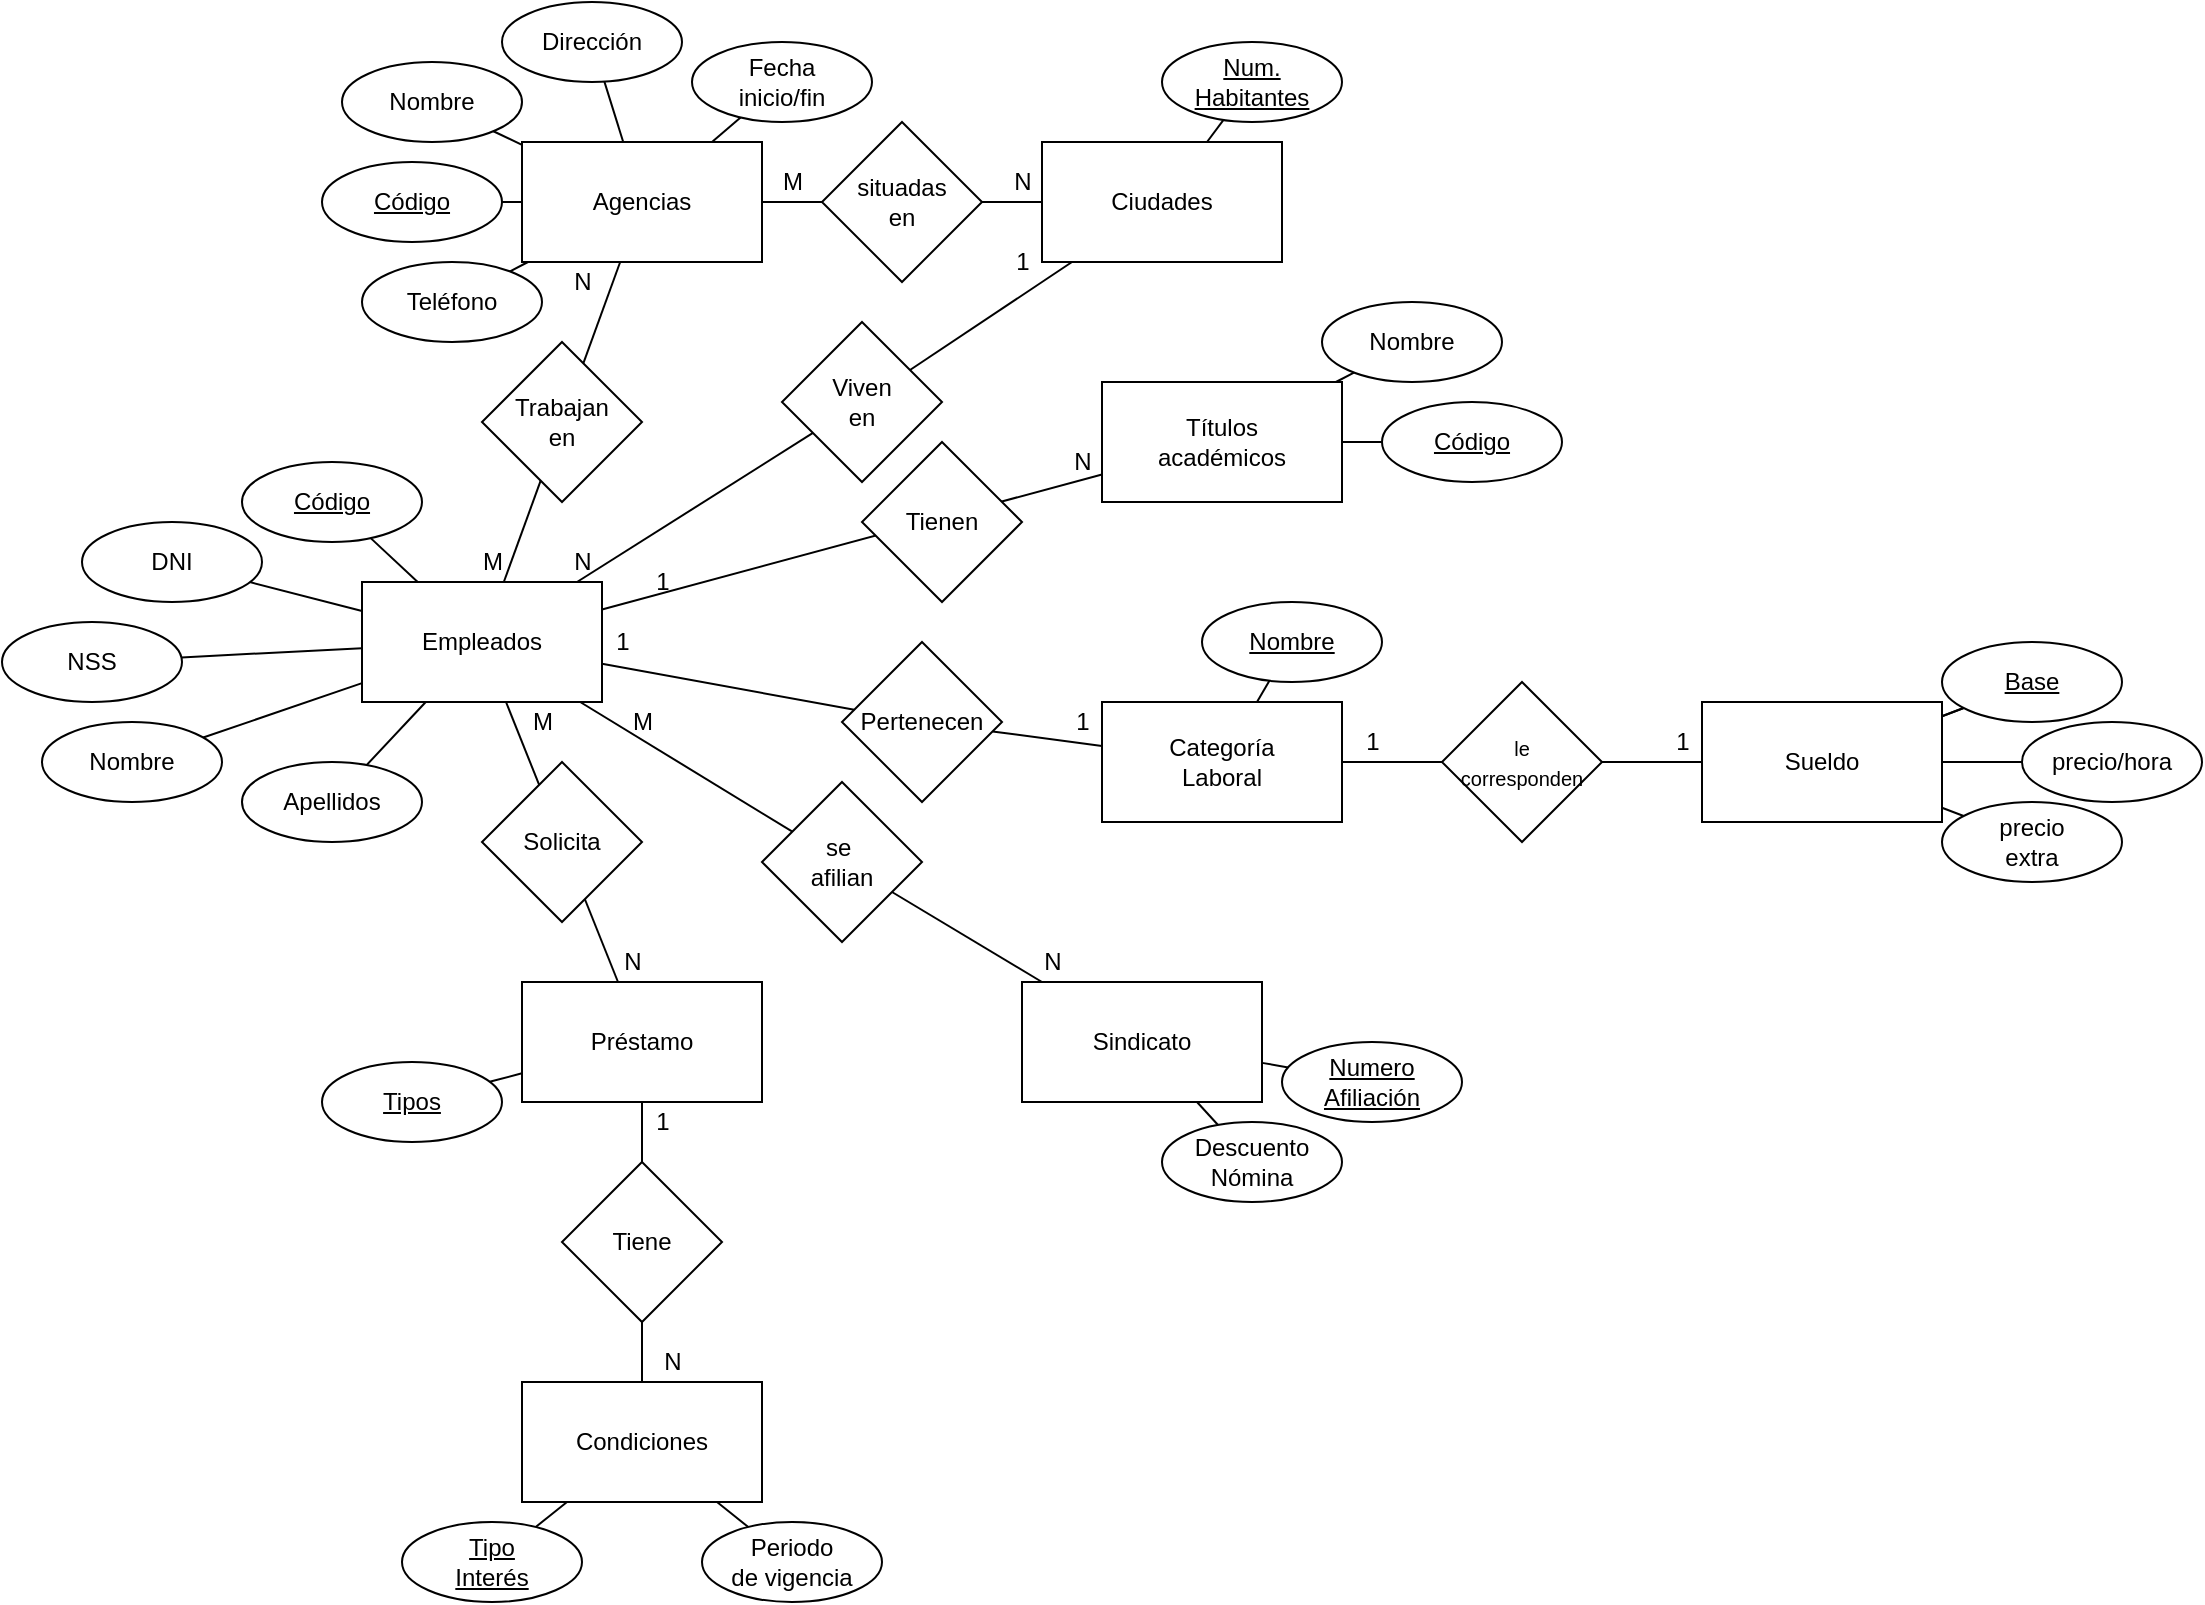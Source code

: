 <mxfile version="12.9.3" type="device"><diagram id="1Ulj0tpgsAjnAkerTJp5" name="Page-1"><mxGraphModel dx="1086" dy="806" grid="1" gridSize="10" guides="1" tooltips="1" connect="1" arrows="1" fold="1" page="1" pageScale="1" pageWidth="827" pageHeight="1169" math="0" shadow="0"><root><mxCell id="0"/><mxCell id="1" parent="0"/><mxCell id="qdZuGhYEj5XSok2AlbL3-43" style="edgeStyle=none;rounded=0;orthogonalLoop=1;jettySize=auto;html=1;endArrow=none;endFill=0;" parent="1" source="qdZuGhYEj5XSok2AlbL3-2" target="qdZuGhYEj5XSok2AlbL3-41" edge="1"><mxGeometry relative="1" as="geometry"/></mxCell><mxCell id="qdZuGhYEj5XSok2AlbL3-54" style="edgeStyle=none;rounded=0;orthogonalLoop=1;jettySize=auto;html=1;endArrow=none;endFill=0;" parent="1" source="qdZuGhYEj5XSok2AlbL3-7" target="qdZuGhYEj5XSok2AlbL3-3" edge="1"><mxGeometry relative="1" as="geometry"/></mxCell><mxCell id="qdZuGhYEj5XSok2AlbL3-58" style="edgeStyle=none;rounded=0;orthogonalLoop=1;jettySize=auto;html=1;endArrow=none;endFill=0;" parent="1" source="qdZuGhYEj5XSok2AlbL3-2" target="qdZuGhYEj5XSok2AlbL3-16" edge="1"><mxGeometry relative="1" as="geometry"/></mxCell><mxCell id="qdZuGhYEj5XSok2AlbL3-59" style="edgeStyle=none;rounded=0;orthogonalLoop=1;jettySize=auto;html=1;endArrow=none;endFill=0;" parent="1" source="qdZuGhYEj5XSok2AlbL3-57" target="qdZuGhYEj5XSok2AlbL3-19" edge="1"><mxGeometry relative="1" as="geometry"/></mxCell><mxCell id="qdZuGhYEj5XSok2AlbL3-62" style="edgeStyle=none;rounded=0;orthogonalLoop=1;jettySize=auto;html=1;endArrow=none;endFill=0;" parent="1" source="qdZuGhYEj5XSok2AlbL3-49" target="qdZuGhYEj5XSok2AlbL3-47" edge="1"><mxGeometry relative="1" as="geometry"/></mxCell><mxCell id="qdZuGhYEj5XSok2AlbL3-102" style="edgeStyle=none;rounded=0;orthogonalLoop=1;jettySize=auto;html=1;endArrow=none;endFill=0;" parent="1" source="qdZuGhYEj5XSok2AlbL3-15" target="qdZuGhYEj5XSok2AlbL3-4" edge="1"><mxGeometry relative="1" as="geometry"/></mxCell><mxCell id="qdZuGhYEj5XSok2AlbL3-105" style="edgeStyle=none;rounded=0;orthogonalLoop=1;jettySize=auto;html=1;endArrow=none;endFill=0;" parent="1" source="qdZuGhYEj5XSok2AlbL3-2" target="qdZuGhYEj5XSok2AlbL3-97" edge="1"><mxGeometry relative="1" as="geometry"/></mxCell><mxCell id="qdZuGhYEj5XSok2AlbL3-106" style="edgeStyle=none;rounded=0;orthogonalLoop=1;jettySize=auto;html=1;endArrow=none;endFill=0;" parent="1" source="qdZuGhYEj5XSok2AlbL3-2" target="qdZuGhYEj5XSok2AlbL3-98" edge="1"><mxGeometry relative="1" as="geometry"/></mxCell><mxCell id="qdZuGhYEj5XSok2AlbL3-107" style="edgeStyle=none;rounded=0;orthogonalLoop=1;jettySize=auto;html=1;endArrow=none;endFill=0;" parent="1" source="qdZuGhYEj5XSok2AlbL3-2" target="qdZuGhYEj5XSok2AlbL3-99" edge="1"><mxGeometry relative="1" as="geometry"/></mxCell><mxCell id="qdZuGhYEj5XSok2AlbL3-108" style="edgeStyle=none;rounded=0;orthogonalLoop=1;jettySize=auto;html=1;endArrow=none;endFill=0;" parent="1" source="qdZuGhYEj5XSok2AlbL3-2" target="qdZuGhYEj5XSok2AlbL3-100" edge="1"><mxGeometry relative="1" as="geometry"/></mxCell><mxCell id="qdZuGhYEj5XSok2AlbL3-109" style="edgeStyle=none;rounded=0;orthogonalLoop=1;jettySize=auto;html=1;endArrow=none;endFill=0;" parent="1" source="qdZuGhYEj5XSok2AlbL3-2" target="qdZuGhYEj5XSok2AlbL3-101" edge="1"><mxGeometry relative="1" as="geometry"/></mxCell><mxCell id="qdZuGhYEj5XSok2AlbL3-2" value="Empleados" style="rounded=0;whiteSpace=wrap;html=1;" parent="1" vertex="1"><mxGeometry x="230" y="400" width="120" height="60" as="geometry"/></mxCell><mxCell id="qdZuGhYEj5XSok2AlbL3-88" style="edgeStyle=none;rounded=0;orthogonalLoop=1;jettySize=auto;html=1;endArrow=none;endFill=0;" parent="1" source="qdZuGhYEj5XSok2AlbL3-3" target="qdZuGhYEj5XSok2AlbL3-87" edge="1"><mxGeometry relative="1" as="geometry"/></mxCell><mxCell id="qdZuGhYEj5XSok2AlbL3-3" value="Ciudades" style="rounded=0;whiteSpace=wrap;html=1;" parent="1" vertex="1"><mxGeometry x="570" y="180" width="120" height="60" as="geometry"/></mxCell><mxCell id="qdZuGhYEj5XSok2AlbL3-63" style="edgeStyle=none;rounded=0;orthogonalLoop=1;jettySize=auto;html=1;endArrow=none;endFill=0;" parent="1" source="qdZuGhYEj5XSok2AlbL3-8" target="qdZuGhYEj5XSok2AlbL3-3" edge="1"><mxGeometry relative="1" as="geometry"/></mxCell><mxCell id="qdZuGhYEj5XSok2AlbL3-83" style="edgeStyle=none;rounded=0;orthogonalLoop=1;jettySize=auto;html=1;endArrow=none;endFill=0;" parent="1" source="qdZuGhYEj5XSok2AlbL3-4" target="qdZuGhYEj5XSok2AlbL3-80" edge="1"><mxGeometry relative="1" as="geometry"/></mxCell><mxCell id="qdZuGhYEj5XSok2AlbL3-84" style="edgeStyle=none;rounded=0;orthogonalLoop=1;jettySize=auto;html=1;endArrow=none;endFill=0;" parent="1" source="qdZuGhYEj5XSok2AlbL3-4" target="qdZuGhYEj5XSok2AlbL3-79" edge="1"><mxGeometry relative="1" as="geometry"/></mxCell><mxCell id="qdZuGhYEj5XSok2AlbL3-85" style="edgeStyle=none;rounded=0;orthogonalLoop=1;jettySize=auto;html=1;endArrow=none;endFill=0;" parent="1" source="qdZuGhYEj5XSok2AlbL3-4" target="qdZuGhYEj5XSok2AlbL3-78" edge="1"><mxGeometry relative="1" as="geometry"/></mxCell><mxCell id="qdZuGhYEj5XSok2AlbL3-86" style="edgeStyle=none;rounded=0;orthogonalLoop=1;jettySize=auto;html=1;endArrow=none;endFill=0;" parent="1" source="qdZuGhYEj5XSok2AlbL3-4" target="qdZuGhYEj5XSok2AlbL3-81" edge="1"><mxGeometry relative="1" as="geometry"/></mxCell><mxCell id="blj-hk6OeHvb-3AtfRyp-2" style="rounded=0;orthogonalLoop=1;jettySize=auto;html=1;endArrow=none;endFill=0;" edge="1" parent="1" source="qdZuGhYEj5XSok2AlbL3-4" target="qdZuGhYEj5XSok2AlbL3-137"><mxGeometry relative="1" as="geometry"/></mxCell><mxCell id="qdZuGhYEj5XSok2AlbL3-4" value="Agencias" style="rounded=0;whiteSpace=wrap;html=1;" parent="1" vertex="1"><mxGeometry x="310" y="180" width="120" height="60" as="geometry"/></mxCell><mxCell id="qdZuGhYEj5XSok2AlbL3-95" style="edgeStyle=none;rounded=0;orthogonalLoop=1;jettySize=auto;html=1;endArrow=none;endFill=0;" parent="1" source="qdZuGhYEj5XSok2AlbL3-16" target="qdZuGhYEj5XSok2AlbL3-93" edge="1"><mxGeometry relative="1" as="geometry"/></mxCell><mxCell id="qdZuGhYEj5XSok2AlbL3-96" style="edgeStyle=none;rounded=0;orthogonalLoop=1;jettySize=auto;html=1;endArrow=none;endFill=0;" parent="1" source="qdZuGhYEj5XSok2AlbL3-16" target="qdZuGhYEj5XSok2AlbL3-94" edge="1"><mxGeometry relative="1" as="geometry"/></mxCell><mxCell id="qdZuGhYEj5XSok2AlbL3-16" value="Títulos&lt;br&gt;académicos" style="rounded=0;whiteSpace=wrap;html=1;" parent="1" vertex="1"><mxGeometry x="600" y="300" width="120" height="60" as="geometry"/></mxCell><mxCell id="qdZuGhYEj5XSok2AlbL3-18" value="Tienen" style="rhombus;whiteSpace=wrap;html=1;rotation=0;" parent="1" vertex="1"><mxGeometry x="480" y="330" width="80" height="80" as="geometry"/></mxCell><mxCell id="qdZuGhYEj5XSok2AlbL3-23" style="edgeStyle=none;rounded=0;orthogonalLoop=1;jettySize=auto;html=1;endArrow=none;endFill=0;" parent="1" source="qdZuGhYEj5XSok2AlbL3-19" edge="1"><mxGeometry relative="1" as="geometry"><mxPoint x="770" y="490" as="targetPoint"/></mxGeometry></mxCell><mxCell id="qdZuGhYEj5XSok2AlbL3-92" style="edgeStyle=none;rounded=0;orthogonalLoop=1;jettySize=auto;html=1;endArrow=none;endFill=0;" parent="1" source="qdZuGhYEj5XSok2AlbL3-19" target="qdZuGhYEj5XSok2AlbL3-91" edge="1"><mxGeometry relative="1" as="geometry"/></mxCell><mxCell id="qdZuGhYEj5XSok2AlbL3-19" value="Categoría&lt;br&gt;Laboral" style="rounded=0;whiteSpace=wrap;html=1;" parent="1" vertex="1"><mxGeometry x="600" y="460" width="120" height="60" as="geometry"/></mxCell><mxCell id="qdZuGhYEj5XSok2AlbL3-38" style="edgeStyle=none;rounded=0;orthogonalLoop=1;jettySize=auto;html=1;endArrow=none;endFill=0;" parent="1" source="qdZuGhYEj5XSok2AlbL3-24" edge="1"><mxGeometry relative="1" as="geometry"><mxPoint x="1030.833" y="463.016" as="targetPoint"/></mxGeometry></mxCell><mxCell id="qdZuGhYEj5XSok2AlbL3-39" style="edgeStyle=none;rounded=0;orthogonalLoop=1;jettySize=auto;html=1;endArrow=none;endFill=0;" parent="1" source="qdZuGhYEj5XSok2AlbL3-24" target="qdZuGhYEj5XSok2AlbL3-36" edge="1"><mxGeometry relative="1" as="geometry"/></mxCell><mxCell id="qdZuGhYEj5XSok2AlbL3-40" style="edgeStyle=none;rounded=0;orthogonalLoop=1;jettySize=auto;html=1;endArrow=none;endFill=0;" parent="1" source="qdZuGhYEj5XSok2AlbL3-24" target="qdZuGhYEj5XSok2AlbL3-37" edge="1"><mxGeometry relative="1" as="geometry"/></mxCell><mxCell id="qdZuGhYEj5XSok2AlbL3-66" style="edgeStyle=none;rounded=0;orthogonalLoop=1;jettySize=auto;html=1;endArrow=none;endFill=0;" parent="1" source="qdZuGhYEj5XSok2AlbL3-24" target="qdZuGhYEj5XSok2AlbL3-35" edge="1"><mxGeometry relative="1" as="geometry"/></mxCell><mxCell id="qdZuGhYEj5XSok2AlbL3-124" style="edgeStyle=none;rounded=0;orthogonalLoop=1;jettySize=auto;html=1;endArrow=none;endFill=0;" parent="1" source="qdZuGhYEj5XSok2AlbL3-24" edge="1"><mxGeometry relative="1" as="geometry"><mxPoint x="870" y="490" as="targetPoint"/></mxGeometry></mxCell><mxCell id="qdZuGhYEj5XSok2AlbL3-24" value="Sueldo" style="rounded=0;whiteSpace=wrap;html=1;" parent="1" vertex="1"><mxGeometry x="900" y="460" width="120" height="60" as="geometry"/></mxCell><mxCell id="qdZuGhYEj5XSok2AlbL3-35" value="Base" style="ellipse;whiteSpace=wrap;html=1;fontStyle=4" parent="1" vertex="1"><mxGeometry x="1020" y="430" width="90" height="40" as="geometry"/></mxCell><mxCell id="qdZuGhYEj5XSok2AlbL3-36" value="precio/hora" style="ellipse;whiteSpace=wrap;html=1;" parent="1" vertex="1"><mxGeometry x="1060" y="470" width="90" height="40" as="geometry"/></mxCell><mxCell id="qdZuGhYEj5XSok2AlbL3-37" value="precio&lt;br&gt;extra" style="ellipse;whiteSpace=wrap;html=1;" parent="1" vertex="1"><mxGeometry x="1020" y="510" width="90" height="40" as="geometry"/></mxCell><mxCell id="qdZuGhYEj5XSok2AlbL3-46" style="edgeStyle=none;rounded=0;orthogonalLoop=1;jettySize=auto;html=1;endArrow=none;endFill=0;" parent="1" source="qdZuGhYEj5XSok2AlbL3-44" target="qdZuGhYEj5XSok2AlbL3-45" edge="1"><mxGeometry relative="1" as="geometry"/></mxCell><mxCell id="qdZuGhYEj5XSok2AlbL3-73" style="edgeStyle=none;rounded=0;orthogonalLoop=1;jettySize=auto;html=1;endArrow=none;endFill=0;" parent="1" source="qdZuGhYEj5XSok2AlbL3-41" target="qdZuGhYEj5XSok2AlbL3-72" edge="1"><mxGeometry relative="1" as="geometry"/></mxCell><mxCell id="qdZuGhYEj5XSok2AlbL3-41" value="Préstamo" style="rounded=0;whiteSpace=wrap;html=1;" parent="1" vertex="1"><mxGeometry x="310" y="600" width="120" height="60" as="geometry"/></mxCell><mxCell id="qdZuGhYEj5XSok2AlbL3-42" value="Solicita" style="rhombus;whiteSpace=wrap;html=1;" parent="1" vertex="1"><mxGeometry x="290" y="490" width="80" height="80" as="geometry"/></mxCell><mxCell id="qdZuGhYEj5XSok2AlbL3-70" style="edgeStyle=none;rounded=0;orthogonalLoop=1;jettySize=auto;html=1;endArrow=none;endFill=0;" parent="1" source="qdZuGhYEj5XSok2AlbL3-45" target="qdZuGhYEj5XSok2AlbL3-68" edge="1"><mxGeometry relative="1" as="geometry"/></mxCell><mxCell id="qdZuGhYEj5XSok2AlbL3-71" style="edgeStyle=none;rounded=0;orthogonalLoop=1;jettySize=auto;html=1;endArrow=none;endFill=0;" parent="1" source="qdZuGhYEj5XSok2AlbL3-45" target="qdZuGhYEj5XSok2AlbL3-69" edge="1"><mxGeometry relative="1" as="geometry"/></mxCell><mxCell id="qdZuGhYEj5XSok2AlbL3-45" value="Condiciones" style="rounded=0;whiteSpace=wrap;html=1;" parent="1" vertex="1"><mxGeometry x="310" y="800" width="120" height="60" as="geometry"/></mxCell><mxCell id="qdZuGhYEj5XSok2AlbL3-76" style="edgeStyle=none;rounded=0;orthogonalLoop=1;jettySize=auto;html=1;endArrow=none;endFill=0;" parent="1" source="qdZuGhYEj5XSok2AlbL3-47" target="qdZuGhYEj5XSok2AlbL3-74" edge="1"><mxGeometry relative="1" as="geometry"/></mxCell><mxCell id="qdZuGhYEj5XSok2AlbL3-77" style="edgeStyle=none;rounded=0;orthogonalLoop=1;jettySize=auto;html=1;endArrow=none;endFill=0;" parent="1" source="qdZuGhYEj5XSok2AlbL3-47" target="qdZuGhYEj5XSok2AlbL3-75" edge="1"><mxGeometry relative="1" as="geometry"/></mxCell><mxCell id="qdZuGhYEj5XSok2AlbL3-47" value="Sindicato" style="rounded=0;whiteSpace=wrap;html=1;" parent="1" vertex="1"><mxGeometry x="560" y="600" width="120" height="60" as="geometry"/></mxCell><mxCell id="qdZuGhYEj5XSok2AlbL3-8" value="situadas&lt;br&gt;en" style="rhombus;whiteSpace=wrap;html=1;" parent="1" vertex="1"><mxGeometry x="460" y="170" width="80" height="80" as="geometry"/></mxCell><mxCell id="qdZuGhYEj5XSok2AlbL3-64" style="edgeStyle=none;rounded=0;orthogonalLoop=1;jettySize=auto;html=1;endArrow=none;endFill=0;" parent="1" source="qdZuGhYEj5XSok2AlbL3-4" target="qdZuGhYEj5XSok2AlbL3-8" edge="1"><mxGeometry relative="1" as="geometry"><mxPoint x="430" y="170" as="sourcePoint"/><mxPoint x="670" y="170" as="targetPoint"/></mxGeometry></mxCell><mxCell id="qdZuGhYEj5XSok2AlbL3-7" value="Viven&lt;br&gt;en" style="rhombus;whiteSpace=wrap;html=1;" parent="1" vertex="1"><mxGeometry x="440" y="270" width="80" height="80" as="geometry"/></mxCell><mxCell id="qdZuGhYEj5XSok2AlbL3-65" style="edgeStyle=none;rounded=0;orthogonalLoop=1;jettySize=auto;html=1;endArrow=none;endFill=0;" parent="1" source="qdZuGhYEj5XSok2AlbL3-2" target="qdZuGhYEj5XSok2AlbL3-7" edge="1"><mxGeometry relative="1" as="geometry"><mxPoint x="400" y="400" as="sourcePoint"/><mxPoint x="600" y="200.0" as="targetPoint"/></mxGeometry></mxCell><mxCell id="qdZuGhYEj5XSok2AlbL3-44" value="Tiene" style="rhombus;whiteSpace=wrap;html=1;" parent="1" vertex="1"><mxGeometry x="330" y="690" width="80" height="80" as="geometry"/></mxCell><mxCell id="qdZuGhYEj5XSok2AlbL3-67" style="edgeStyle=none;rounded=0;orthogonalLoop=1;jettySize=auto;html=1;endArrow=none;endFill=0;" parent="1" source="qdZuGhYEj5XSok2AlbL3-41" target="qdZuGhYEj5XSok2AlbL3-44" edge="1"><mxGeometry relative="1" as="geometry"><mxPoint x="370" y="660" as="sourcePoint"/><mxPoint x="370" y="860" as="targetPoint"/></mxGeometry></mxCell><mxCell id="qdZuGhYEj5XSok2AlbL3-68" value="Tipo&lt;br&gt;Interés" style="ellipse;whiteSpace=wrap;html=1;fontStyle=4" parent="1" vertex="1"><mxGeometry x="250" y="870" width="90" height="40" as="geometry"/></mxCell><mxCell id="qdZuGhYEj5XSok2AlbL3-69" value="Periodo&lt;br&gt;de vigencia" style="ellipse;whiteSpace=wrap;html=1;" parent="1" vertex="1"><mxGeometry x="400" y="870" width="90" height="40" as="geometry"/></mxCell><mxCell id="qdZuGhYEj5XSok2AlbL3-72" value="Tipos" style="ellipse;whiteSpace=wrap;html=1;fontStyle=4" parent="1" vertex="1"><mxGeometry x="210" y="640" width="90" height="40" as="geometry"/></mxCell><mxCell id="qdZuGhYEj5XSok2AlbL3-74" value="Descuento&lt;br&gt;Nómina" style="ellipse;whiteSpace=wrap;html=1;" parent="1" vertex="1"><mxGeometry x="630" y="670" width="90" height="40" as="geometry"/></mxCell><mxCell id="qdZuGhYEj5XSok2AlbL3-75" value="Numero&lt;br&gt;Afiliación" style="ellipse;whiteSpace=wrap;html=1;fontStyle=4" parent="1" vertex="1"><mxGeometry x="690" y="630" width="90" height="40" as="geometry"/></mxCell><mxCell id="qdZuGhYEj5XSok2AlbL3-78" value="Código" style="ellipse;whiteSpace=wrap;html=1;fontStyle=4" parent="1" vertex="1"><mxGeometry x="210" y="190" width="90" height="40" as="geometry"/></mxCell><mxCell id="qdZuGhYEj5XSok2AlbL3-79" value="Nombre" style="ellipse;whiteSpace=wrap;html=1;" parent="1" vertex="1"><mxGeometry x="220" y="140" width="90" height="40" as="geometry"/></mxCell><mxCell id="qdZuGhYEj5XSok2AlbL3-80" value="Dirección" style="ellipse;whiteSpace=wrap;html=1;" parent="1" vertex="1"><mxGeometry x="300" y="110" width="90" height="40" as="geometry"/></mxCell><mxCell id="qdZuGhYEj5XSok2AlbL3-81" value="Teléfono" style="ellipse;whiteSpace=wrap;html=1;" parent="1" vertex="1"><mxGeometry x="230" y="240" width="90" height="40" as="geometry"/></mxCell><mxCell id="qdZuGhYEj5XSok2AlbL3-87" value="Num. Habitantes" style="ellipse;whiteSpace=wrap;html=1;fontStyle=4" parent="1" vertex="1"><mxGeometry x="630" y="130" width="90" height="40" as="geometry"/></mxCell><mxCell id="qdZuGhYEj5XSok2AlbL3-91" value="Nombre" style="ellipse;whiteSpace=wrap;html=1;fontStyle=4" parent="1" vertex="1"><mxGeometry x="650" y="410" width="90" height="40" as="geometry"/></mxCell><mxCell id="qdZuGhYEj5XSok2AlbL3-93" value="Nombre" style="ellipse;whiteSpace=wrap;html=1;fontStyle=0" parent="1" vertex="1"><mxGeometry x="710" y="260" width="90" height="40" as="geometry"/></mxCell><mxCell id="qdZuGhYEj5XSok2AlbL3-94" value="Código" style="ellipse;whiteSpace=wrap;html=1;fontStyle=4" parent="1" vertex="1"><mxGeometry x="740" y="310" width="90" height="40" as="geometry"/></mxCell><mxCell id="qdZuGhYEj5XSok2AlbL3-97" value="Código" style="ellipse;whiteSpace=wrap;html=1;fontStyle=4" parent="1" vertex="1"><mxGeometry x="170" y="340" width="90" height="40" as="geometry"/></mxCell><mxCell id="qdZuGhYEj5XSok2AlbL3-98" value="DNI" style="ellipse;whiteSpace=wrap;html=1;" parent="1" vertex="1"><mxGeometry x="90" y="370" width="90" height="40" as="geometry"/></mxCell><mxCell id="qdZuGhYEj5XSok2AlbL3-99" value="NSS" style="ellipse;whiteSpace=wrap;html=1;" parent="1" vertex="1"><mxGeometry x="50" y="420" width="90" height="40" as="geometry"/></mxCell><mxCell id="qdZuGhYEj5XSok2AlbL3-100" value="Nombre" style="ellipse;whiteSpace=wrap;html=1;" parent="1" vertex="1"><mxGeometry x="70" y="470" width="90" height="40" as="geometry"/></mxCell><mxCell id="qdZuGhYEj5XSok2AlbL3-101" value="Apellidos" style="ellipse;whiteSpace=wrap;html=1;" parent="1" vertex="1"><mxGeometry x="170" y="490" width="90" height="40" as="geometry"/></mxCell><mxCell id="qdZuGhYEj5XSok2AlbL3-15" value="Trabajan&lt;br&gt;en" style="rhombus;whiteSpace=wrap;html=1;rotation=0;" parent="1" vertex="1"><mxGeometry x="290" y="280" width="80" height="80" as="geometry"/></mxCell><mxCell id="qdZuGhYEj5XSok2AlbL3-103" style="edgeStyle=none;rounded=0;orthogonalLoop=1;jettySize=auto;html=1;endArrow=none;endFill=0;" parent="1" source="qdZuGhYEj5XSok2AlbL3-2" target="qdZuGhYEj5XSok2AlbL3-15" edge="1"><mxGeometry relative="1" as="geometry"><mxPoint x="300.909" y="400" as="sourcePoint"/><mxPoint x="359.091" y="240.0" as="targetPoint"/></mxGeometry></mxCell><mxCell id="qdZuGhYEj5XSok2AlbL3-49" value="se&amp;nbsp;&lt;br&gt;afilian" style="rhombus;whiteSpace=wrap;html=1;" parent="1" vertex="1"><mxGeometry x="430" y="500" width="80" height="80" as="geometry"/></mxCell><mxCell id="qdZuGhYEj5XSok2AlbL3-104" style="edgeStyle=none;rounded=0;orthogonalLoop=1;jettySize=auto;html=1;endArrow=none;endFill=0;" parent="1" source="qdZuGhYEj5XSok2AlbL3-2" target="qdZuGhYEj5XSok2AlbL3-49" edge="1"><mxGeometry relative="1" as="geometry"><mxPoint x="339.5" y="460" as="sourcePoint"/><mxPoint x="570.5" y="600" as="targetPoint"/></mxGeometry></mxCell><mxCell id="qdZuGhYEj5XSok2AlbL3-110" value="M" style="text;html=1;align=center;verticalAlign=middle;resizable=0;points=[];autosize=1;" parent="1" vertex="1"><mxGeometry x="280" y="380" width="30" height="20" as="geometry"/></mxCell><mxCell id="qdZuGhYEj5XSok2AlbL3-111" value="N" style="text;html=1;align=center;verticalAlign=middle;resizable=0;points=[];autosize=1;" parent="1" vertex="1"><mxGeometry x="330" y="240" width="20" height="20" as="geometry"/></mxCell><mxCell id="qdZuGhYEj5XSok2AlbL3-112" value="M" style="text;html=1;align=center;verticalAlign=middle;resizable=0;points=[];autosize=1;" parent="1" vertex="1"><mxGeometry x="430" y="190" width="30" height="20" as="geometry"/></mxCell><mxCell id="qdZuGhYEj5XSok2AlbL3-113" value="N" style="text;html=1;align=center;verticalAlign=middle;resizable=0;points=[];autosize=1;" parent="1" vertex="1"><mxGeometry x="550" y="190" width="20" height="20" as="geometry"/></mxCell><mxCell id="qdZuGhYEj5XSok2AlbL3-114" value="N" style="text;html=1;align=center;verticalAlign=middle;resizable=0;points=[];autosize=1;" parent="1" vertex="1"><mxGeometry x="330" y="380" width="20" height="20" as="geometry"/></mxCell><mxCell id="qdZuGhYEj5XSok2AlbL3-115" value="1" style="text;html=1;align=center;verticalAlign=middle;resizable=0;points=[];autosize=1;" parent="1" vertex="1"><mxGeometry x="550" y="230" width="20" height="20" as="geometry"/></mxCell><mxCell id="qdZuGhYEj5XSok2AlbL3-116" value="1" style="text;html=1;align=center;verticalAlign=middle;resizable=0;points=[];autosize=1;" parent="1" vertex="1"><mxGeometry x="370" y="390" width="20" height="20" as="geometry"/></mxCell><mxCell id="qdZuGhYEj5XSok2AlbL3-117" value="N" style="text;html=1;align=center;verticalAlign=middle;resizable=0;points=[];autosize=1;" parent="1" vertex="1"><mxGeometry x="580" y="330" width="20" height="20" as="geometry"/></mxCell><mxCell id="qdZuGhYEj5XSok2AlbL3-118" value="1" style="text;html=1;align=center;verticalAlign=middle;resizable=0;points=[];autosize=1;" parent="1" vertex="1"><mxGeometry x="350" y="420" width="20" height="20" as="geometry"/></mxCell><mxCell id="qdZuGhYEj5XSok2AlbL3-119" value="1" style="text;html=1;align=center;verticalAlign=middle;resizable=0;points=[];autosize=1;" parent="1" vertex="1"><mxGeometry x="580" y="460" width="20" height="20" as="geometry"/></mxCell><mxCell id="qdZuGhYEj5XSok2AlbL3-57" value="Pertenecen" style="rhombus;whiteSpace=wrap;html=1;rotation=0;" parent="1" vertex="1"><mxGeometry x="470" y="430" width="80" height="80" as="geometry"/></mxCell><mxCell id="qdZuGhYEj5XSok2AlbL3-120" style="edgeStyle=none;rounded=0;orthogonalLoop=1;jettySize=auto;html=1;endArrow=none;endFill=0;" parent="1" source="qdZuGhYEj5XSok2AlbL3-2" target="qdZuGhYEj5XSok2AlbL3-57" edge="1"><mxGeometry relative="1" as="geometry"><mxPoint x="350" y="439.73" as="sourcePoint"/><mxPoint x="600" y="480.27" as="targetPoint"/></mxGeometry></mxCell><mxCell id="qdZuGhYEj5XSok2AlbL3-122" value="1" style="text;html=1;align=center;verticalAlign=middle;resizable=0;points=[];autosize=1;" parent="1" vertex="1"><mxGeometry x="725" y="470" width="20" height="20" as="geometry"/></mxCell><mxCell id="qdZuGhYEj5XSok2AlbL3-123" value="1" style="text;html=1;align=center;verticalAlign=middle;resizable=0;points=[];autosize=1;" parent="1" vertex="1"><mxGeometry x="880" y="470" width="20" height="20" as="geometry"/></mxCell><mxCell id="qdZuGhYEj5XSok2AlbL3-127" style="edgeStyle=none;rounded=0;orthogonalLoop=1;jettySize=auto;html=1;endArrow=none;endFill=0;" parent="1" source="qdZuGhYEj5XSok2AlbL3-126" target="qdZuGhYEj5XSok2AlbL3-24" edge="1"><mxGeometry relative="1" as="geometry"/></mxCell><mxCell id="qdZuGhYEj5XSok2AlbL3-128" style="edgeStyle=none;rounded=0;orthogonalLoop=1;jettySize=auto;html=1;endArrow=none;endFill=0;" parent="1" source="qdZuGhYEj5XSok2AlbL3-126" target="qdZuGhYEj5XSok2AlbL3-19" edge="1"><mxGeometry relative="1" as="geometry"/></mxCell><mxCell id="qdZuGhYEj5XSok2AlbL3-126" value="&lt;font style=&quot;font-size: 10px&quot;&gt;le&lt;br&gt;corresponden&lt;/font&gt;" style="rhombus;whiteSpace=wrap;html=1;" parent="1" vertex="1"><mxGeometry x="770" y="450" width="80" height="80" as="geometry"/></mxCell><mxCell id="qdZuGhYEj5XSok2AlbL3-129" value="M" style="text;html=1;align=center;verticalAlign=middle;resizable=0;points=[];autosize=1;" parent="1" vertex="1"><mxGeometry x="355" y="460" width="30" height="20" as="geometry"/></mxCell><mxCell id="qdZuGhYEj5XSok2AlbL3-130" value="N" style="text;html=1;align=center;verticalAlign=middle;resizable=0;points=[];autosize=1;" parent="1" vertex="1"><mxGeometry x="565" y="580" width="20" height="20" as="geometry"/></mxCell><mxCell id="qdZuGhYEj5XSok2AlbL3-131" value="M" style="text;html=1;align=center;verticalAlign=middle;resizable=0;points=[];autosize=1;" parent="1" vertex="1"><mxGeometry x="305" y="460" width="30" height="20" as="geometry"/></mxCell><mxCell id="qdZuGhYEj5XSok2AlbL3-132" value="N" style="text;html=1;align=center;verticalAlign=middle;resizable=0;points=[];autosize=1;" parent="1" vertex="1"><mxGeometry x="355" y="580" width="20" height="20" as="geometry"/></mxCell><mxCell id="qdZuGhYEj5XSok2AlbL3-133" value="1" style="text;html=1;align=center;verticalAlign=middle;resizable=0;points=[];autosize=1;" parent="1" vertex="1"><mxGeometry x="370" y="660" width="20" height="20" as="geometry"/></mxCell><mxCell id="qdZuGhYEj5XSok2AlbL3-134" value="N" style="text;html=1;align=center;verticalAlign=middle;resizable=0;points=[];autosize=1;" parent="1" vertex="1"><mxGeometry x="375" y="780" width="20" height="20" as="geometry"/></mxCell><mxCell id="qdZuGhYEj5XSok2AlbL3-137" value="Fecha&lt;br&gt;inicio/fin" style="ellipse;whiteSpace=wrap;html=1;" parent="1" vertex="1"><mxGeometry x="395" y="130" width="90" height="40" as="geometry"/></mxCell></root></mxGraphModel></diagram></mxfile>